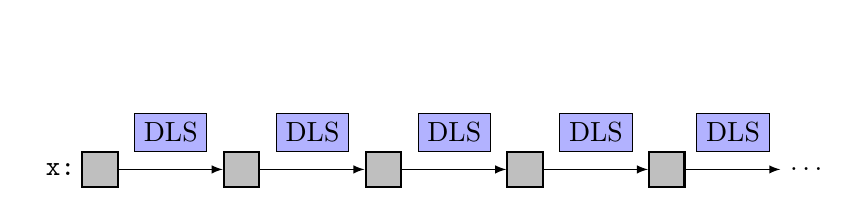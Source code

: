 \usetikzlibrary{calc,matrix,backgrounds,fit,shapes,arrows}
\begin{tikzpicture}[
  scale=1.0,
  transform shape,
  node distance=18mm
]

  \path[use as bounding box] (-8mm,-3mm) rectangle (93mm,18mm);

  \tikzstyle{memnode}=[draw,rectangle,fill=lightgray,thick,minimum height=4.5mm, minimum width=4.5mm,inner sep=1mm,node distance=18mm,font=\tt]
  \tikzstyle{memnodeblue}=[draw,rectangle,fill=blue!30,thick,minimum height=4.5mm, minimum width=4.5mm,inner sep=1mm,node distance=18mm,font=\tt]
  \tikzstyle{memnodepink}=[draw,rectangle,fill=red!30,thick,minimum height=4.5mm, minimum width=4.5mm,inner sep=1mm,node distance=18mm,font=\tt]
  \tikzstyle{memnodegreen}=[draw,rectangle,fill=green!60,thick,minimum height=4.5mm, minimum width=4.5mm,inner sep=1mm,node distance=18mm,font=\tt]

  \tikzstyle{nullnode}=[node distance=18mm,label=center:$\bot$]
  \tikzstyle{varnode}=[font=\tt]
  \tikzstyle{refnode}=[fill=lightgray!40,minimum height=4.5mm, minimum width=4.5mm,inner sep=1mm,font=\tt]

  \tikzstyle{pointer}=[draw,->,>=latex]
  \tikzstyle{ptrlab}=[above,font=\tt]
  \tikzstyle{nextptr}=[label={[draw,fill=blue!30,label distance=1mm]90:DLS }]
  \tikzstyle{prevptr}=[label={[label distance=0mm,font=\tt]-90:prev}]


  % nodes
  \node[memnode] (x1) at (0mm,0mm) {};
  \node[memnode] (x2) [right of=x1] {};
  \node[memnode] (x3) [right of=x2] {};
  \node[memnode] (x4) [right of=x3] {};
  \node[memnode] (x5) [right of=x4] {};

%  \node[nullnode] (x5null) [right of=x5] {};
  \node (x5null) [right of=x5] {\dots};

  \node[varnode,node distance=5mm] (x) [left of=x1] {x:};

  % pointers
  \draw[pointer] (x1)    edge node[nextptr]   {} (x2);
  \draw[pointer] (x2)    edge node[nextptr]   {} (x3);
  \draw[pointer] (x3)    edge node[nextptr]   {} (x4);
  \draw[pointer] (x4)    edge node[nextptr]   {} (x5);
  \draw[pointer] (x5)    edge node[nextptr]   {} (x5null);

\end{tikzpicture}

